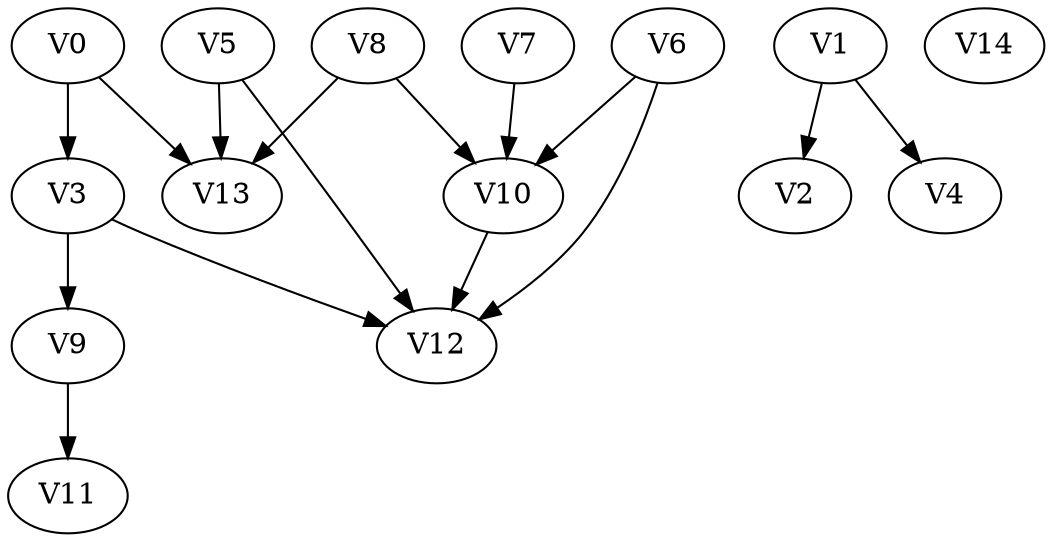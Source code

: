 strict digraph my_dotgraph {
concentrate=True;
V0;
V1;
V2;
V3;
V4;
V5;
V6;
V7;
V8;
V9;
V10;
V11;
V12;
V13;
V14;
V0 -> V3;
V0 -> V13;
V1 -> V2;
V1 -> V4;
V3 -> V9;
V3 -> V12;
V5 -> V12;
V5 -> V13;
V6 -> V10;
V6 -> V12;
V7 -> V10;
V8 -> V10;
V8 -> V13;
V9 -> V11;
V10 -> V12;
}